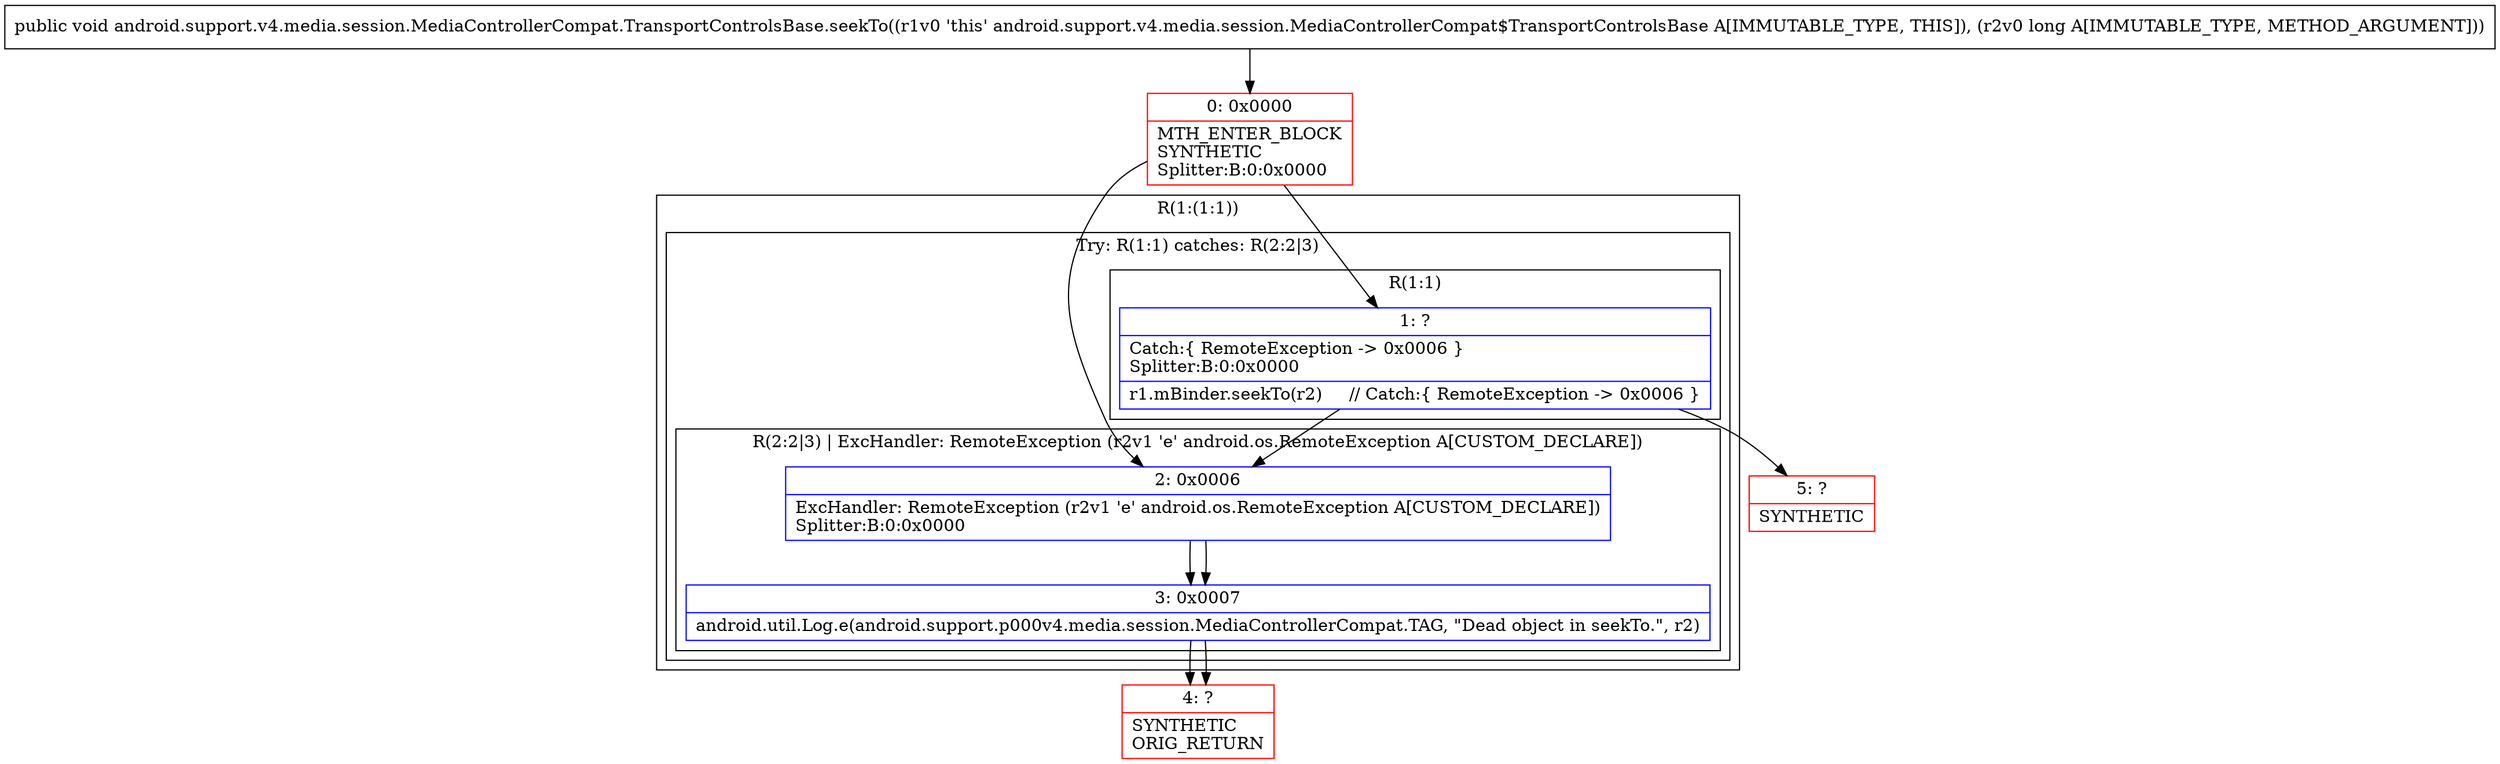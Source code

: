 digraph "CFG forandroid.support.v4.media.session.MediaControllerCompat.TransportControlsBase.seekTo(J)V" {
subgraph cluster_Region_747101527 {
label = "R(1:(1:1))";
node [shape=record,color=blue];
subgraph cluster_TryCatchRegion_1837635340 {
label = "Try: R(1:1) catches: R(2:2|3)";
node [shape=record,color=blue];
subgraph cluster_Region_1931017770 {
label = "R(1:1)";
node [shape=record,color=blue];
Node_1 [shape=record,label="{1\:\ ?|Catch:\{ RemoteException \-\> 0x0006 \}\lSplitter:B:0:0x0000\l|r1.mBinder.seekTo(r2)     \/\/ Catch:\{ RemoteException \-\> 0x0006 \}\l}"];
}
subgraph cluster_Region_53249581 {
label = "R(2:2|3) | ExcHandler: RemoteException (r2v1 'e' android.os.RemoteException A[CUSTOM_DECLARE])\l";
node [shape=record,color=blue];
Node_2 [shape=record,label="{2\:\ 0x0006|ExcHandler: RemoteException (r2v1 'e' android.os.RemoteException A[CUSTOM_DECLARE])\lSplitter:B:0:0x0000\l}"];
Node_3 [shape=record,label="{3\:\ 0x0007|android.util.Log.e(android.support.p000v4.media.session.MediaControllerCompat.TAG, \"Dead object in seekTo.\", r2)\l}"];
}
}
}
subgraph cluster_Region_53249581 {
label = "R(2:2|3) | ExcHandler: RemoteException (r2v1 'e' android.os.RemoteException A[CUSTOM_DECLARE])\l";
node [shape=record,color=blue];
Node_2 [shape=record,label="{2\:\ 0x0006|ExcHandler: RemoteException (r2v1 'e' android.os.RemoteException A[CUSTOM_DECLARE])\lSplitter:B:0:0x0000\l}"];
Node_3 [shape=record,label="{3\:\ 0x0007|android.util.Log.e(android.support.p000v4.media.session.MediaControllerCompat.TAG, \"Dead object in seekTo.\", r2)\l}"];
}
Node_0 [shape=record,color=red,label="{0\:\ 0x0000|MTH_ENTER_BLOCK\lSYNTHETIC\lSplitter:B:0:0x0000\l}"];
Node_4 [shape=record,color=red,label="{4\:\ ?|SYNTHETIC\lORIG_RETURN\l}"];
Node_5 [shape=record,color=red,label="{5\:\ ?|SYNTHETIC\l}"];
MethodNode[shape=record,label="{public void android.support.v4.media.session.MediaControllerCompat.TransportControlsBase.seekTo((r1v0 'this' android.support.v4.media.session.MediaControllerCompat$TransportControlsBase A[IMMUTABLE_TYPE, THIS]), (r2v0 long A[IMMUTABLE_TYPE, METHOD_ARGUMENT])) }"];
MethodNode -> Node_0;
Node_1 -> Node_2;
Node_1 -> Node_5;
Node_2 -> Node_3;
Node_3 -> Node_4;
Node_2 -> Node_3;
Node_3 -> Node_4;
Node_0 -> Node_1;
Node_0 -> Node_2;
}

